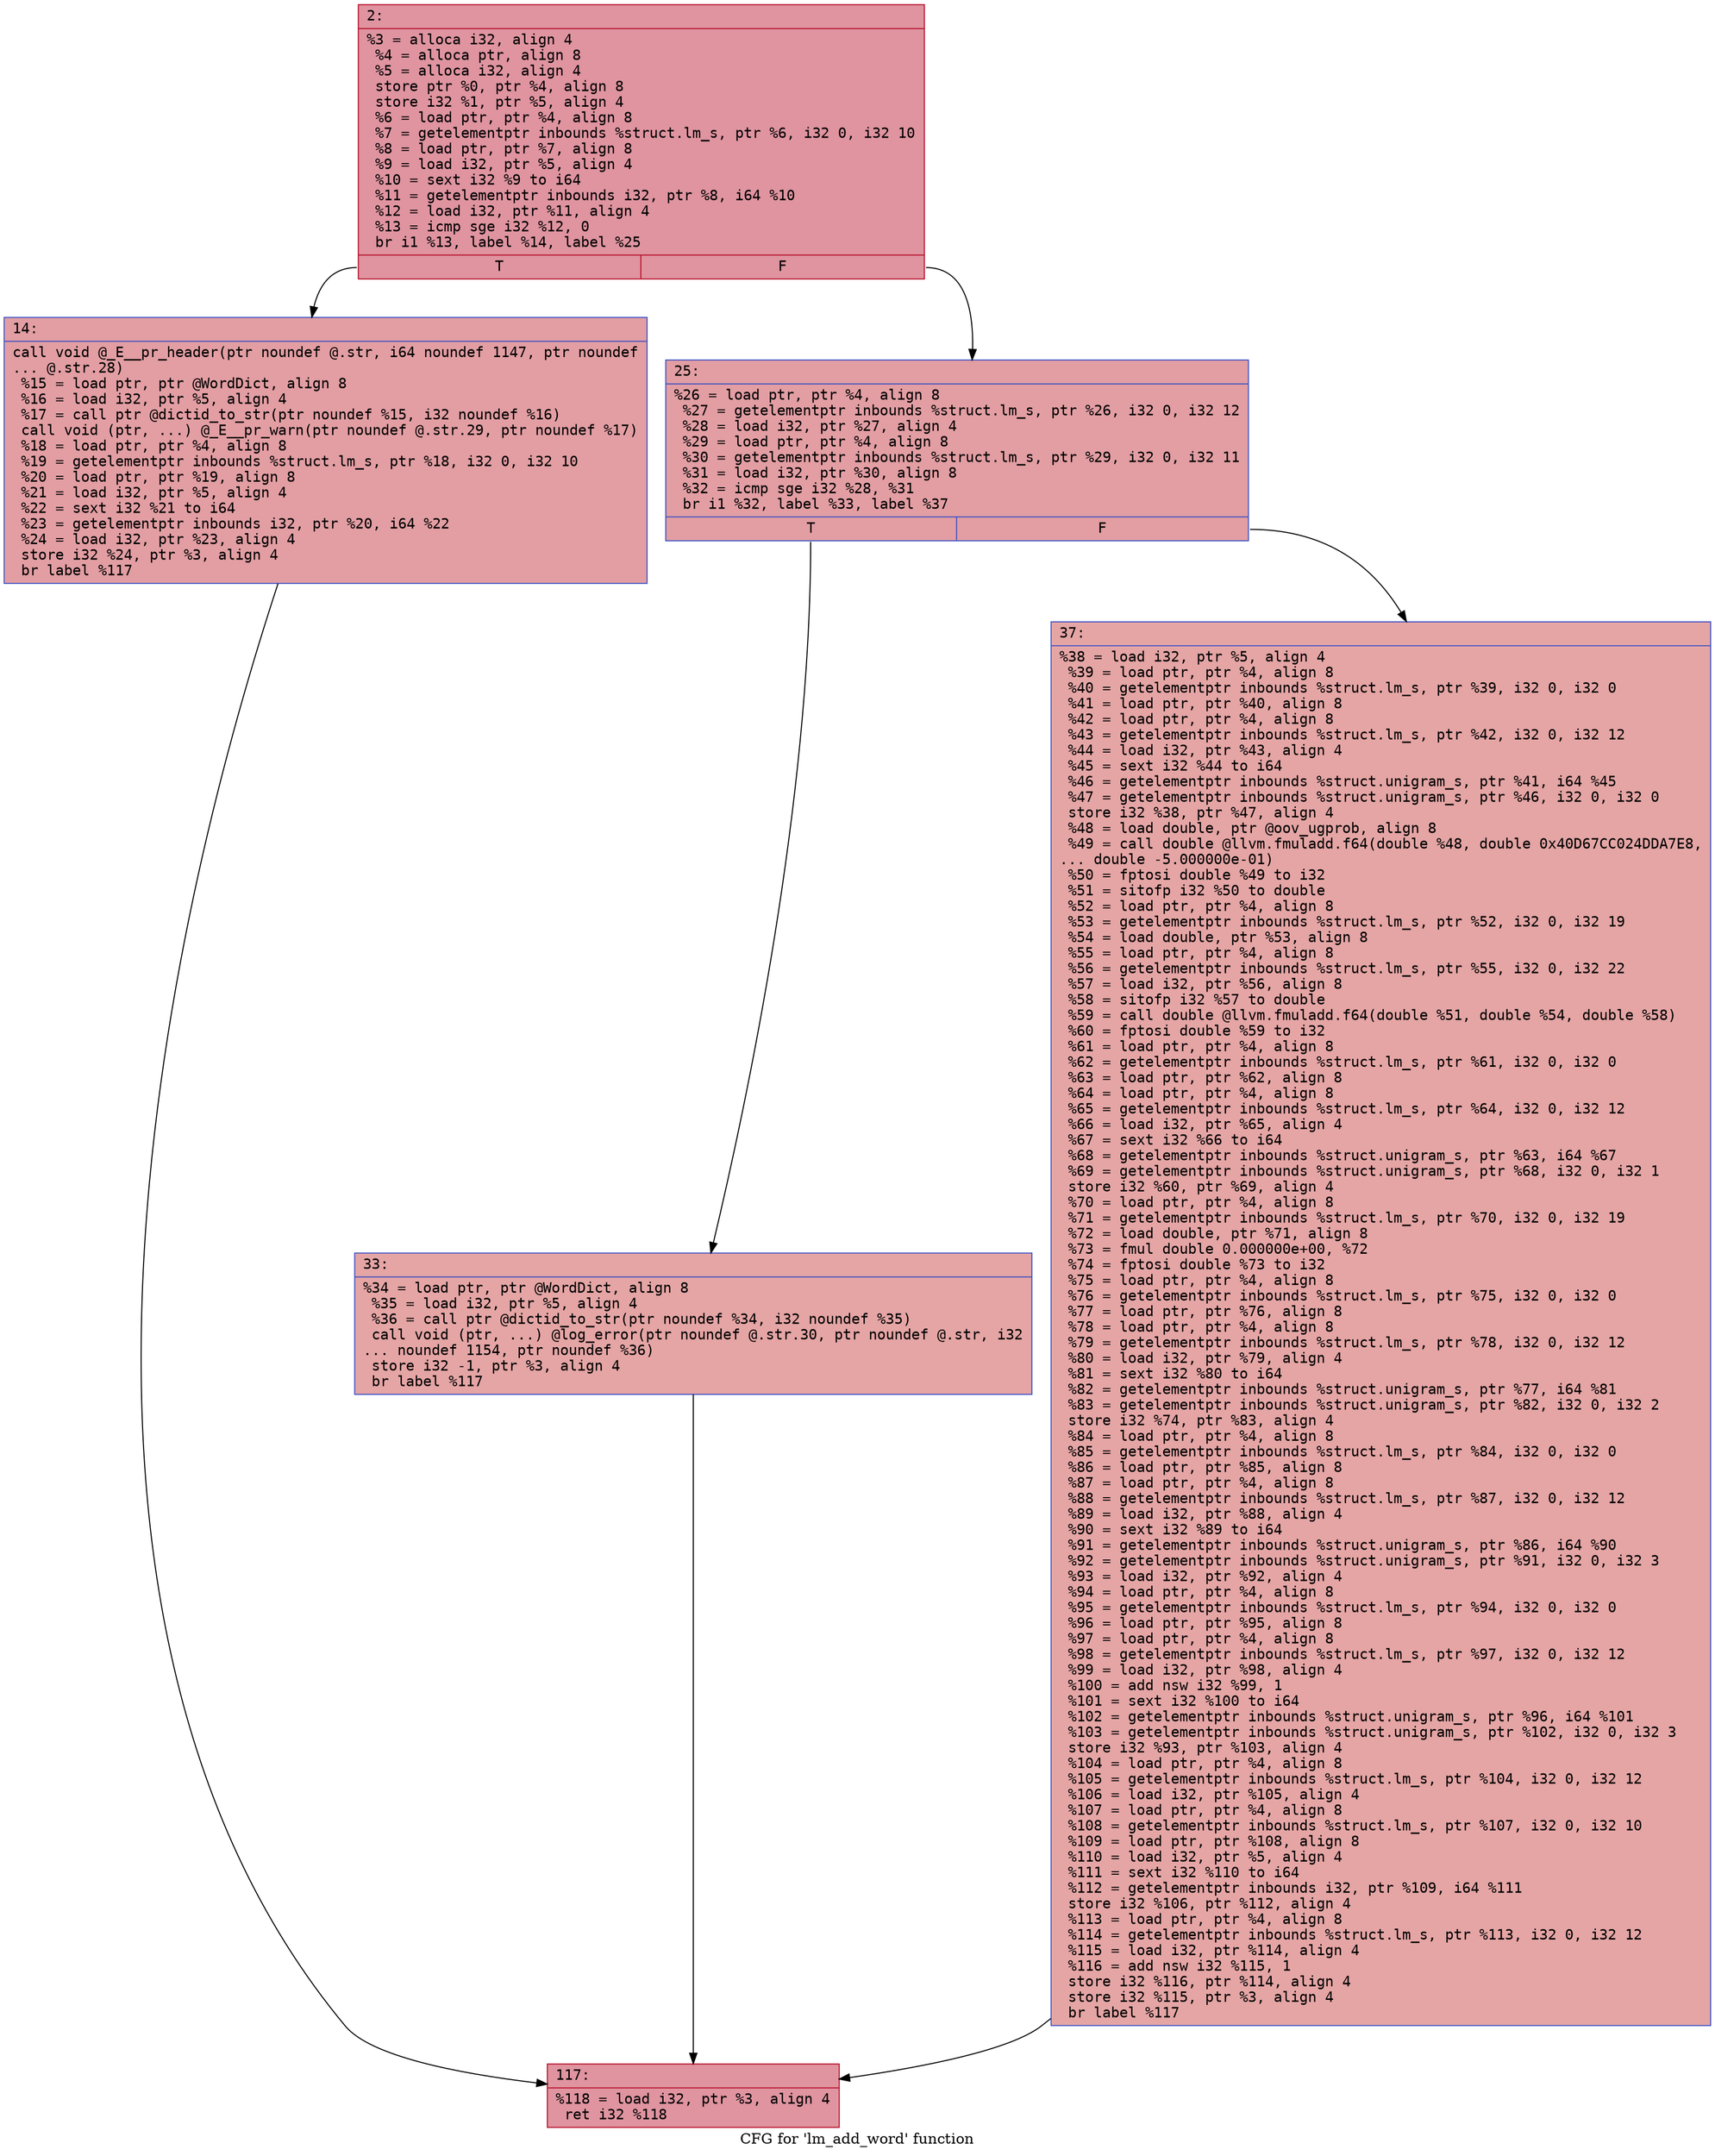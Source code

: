 digraph "CFG for 'lm_add_word' function" {
	label="CFG for 'lm_add_word' function";

	Node0x600002535e00 [shape=record,color="#b70d28ff", style=filled, fillcolor="#b70d2870" fontname="Courier",label="{2:\l|  %3 = alloca i32, align 4\l  %4 = alloca ptr, align 8\l  %5 = alloca i32, align 4\l  store ptr %0, ptr %4, align 8\l  store i32 %1, ptr %5, align 4\l  %6 = load ptr, ptr %4, align 8\l  %7 = getelementptr inbounds %struct.lm_s, ptr %6, i32 0, i32 10\l  %8 = load ptr, ptr %7, align 8\l  %9 = load i32, ptr %5, align 4\l  %10 = sext i32 %9 to i64\l  %11 = getelementptr inbounds i32, ptr %8, i64 %10\l  %12 = load i32, ptr %11, align 4\l  %13 = icmp sge i32 %12, 0\l  br i1 %13, label %14, label %25\l|{<s0>T|<s1>F}}"];
	Node0x600002535e00:s0 -> Node0x600002535e50[tooltip="2 -> 14\nProbability 50.00%" ];
	Node0x600002535e00:s1 -> Node0x600002535ea0[tooltip="2 -> 25\nProbability 50.00%" ];
	Node0x600002535e50 [shape=record,color="#3d50c3ff", style=filled, fillcolor="#be242e70" fontname="Courier",label="{14:\l|  call void @_E__pr_header(ptr noundef @.str, i64 noundef 1147, ptr noundef\l... @.str.28)\l  %15 = load ptr, ptr @WordDict, align 8\l  %16 = load i32, ptr %5, align 4\l  %17 = call ptr @dictid_to_str(ptr noundef %15, i32 noundef %16)\l  call void (ptr, ...) @_E__pr_warn(ptr noundef @.str.29, ptr noundef %17)\l  %18 = load ptr, ptr %4, align 8\l  %19 = getelementptr inbounds %struct.lm_s, ptr %18, i32 0, i32 10\l  %20 = load ptr, ptr %19, align 8\l  %21 = load i32, ptr %5, align 4\l  %22 = sext i32 %21 to i64\l  %23 = getelementptr inbounds i32, ptr %20, i64 %22\l  %24 = load i32, ptr %23, align 4\l  store i32 %24, ptr %3, align 4\l  br label %117\l}"];
	Node0x600002535e50 -> Node0x600002535f90[tooltip="14 -> 117\nProbability 100.00%" ];
	Node0x600002535ea0 [shape=record,color="#3d50c3ff", style=filled, fillcolor="#be242e70" fontname="Courier",label="{25:\l|  %26 = load ptr, ptr %4, align 8\l  %27 = getelementptr inbounds %struct.lm_s, ptr %26, i32 0, i32 12\l  %28 = load i32, ptr %27, align 4\l  %29 = load ptr, ptr %4, align 8\l  %30 = getelementptr inbounds %struct.lm_s, ptr %29, i32 0, i32 11\l  %31 = load i32, ptr %30, align 8\l  %32 = icmp sge i32 %28, %31\l  br i1 %32, label %33, label %37\l|{<s0>T|<s1>F}}"];
	Node0x600002535ea0:s0 -> Node0x600002535ef0[tooltip="25 -> 33\nProbability 50.00%" ];
	Node0x600002535ea0:s1 -> Node0x600002535f40[tooltip="25 -> 37\nProbability 50.00%" ];
	Node0x600002535ef0 [shape=record,color="#3d50c3ff", style=filled, fillcolor="#c5333470" fontname="Courier",label="{33:\l|  %34 = load ptr, ptr @WordDict, align 8\l  %35 = load i32, ptr %5, align 4\l  %36 = call ptr @dictid_to_str(ptr noundef %34, i32 noundef %35)\l  call void (ptr, ...) @log_error(ptr noundef @.str.30, ptr noundef @.str, i32\l... noundef 1154, ptr noundef %36)\l  store i32 -1, ptr %3, align 4\l  br label %117\l}"];
	Node0x600002535ef0 -> Node0x600002535f90[tooltip="33 -> 117\nProbability 100.00%" ];
	Node0x600002535f40 [shape=record,color="#3d50c3ff", style=filled, fillcolor="#c5333470" fontname="Courier",label="{37:\l|  %38 = load i32, ptr %5, align 4\l  %39 = load ptr, ptr %4, align 8\l  %40 = getelementptr inbounds %struct.lm_s, ptr %39, i32 0, i32 0\l  %41 = load ptr, ptr %40, align 8\l  %42 = load ptr, ptr %4, align 8\l  %43 = getelementptr inbounds %struct.lm_s, ptr %42, i32 0, i32 12\l  %44 = load i32, ptr %43, align 4\l  %45 = sext i32 %44 to i64\l  %46 = getelementptr inbounds %struct.unigram_s, ptr %41, i64 %45\l  %47 = getelementptr inbounds %struct.unigram_s, ptr %46, i32 0, i32 0\l  store i32 %38, ptr %47, align 4\l  %48 = load double, ptr @oov_ugprob, align 8\l  %49 = call double @llvm.fmuladd.f64(double %48, double 0x40D67CC024DDA7E8,\l... double -5.000000e-01)\l  %50 = fptosi double %49 to i32\l  %51 = sitofp i32 %50 to double\l  %52 = load ptr, ptr %4, align 8\l  %53 = getelementptr inbounds %struct.lm_s, ptr %52, i32 0, i32 19\l  %54 = load double, ptr %53, align 8\l  %55 = load ptr, ptr %4, align 8\l  %56 = getelementptr inbounds %struct.lm_s, ptr %55, i32 0, i32 22\l  %57 = load i32, ptr %56, align 8\l  %58 = sitofp i32 %57 to double\l  %59 = call double @llvm.fmuladd.f64(double %51, double %54, double %58)\l  %60 = fptosi double %59 to i32\l  %61 = load ptr, ptr %4, align 8\l  %62 = getelementptr inbounds %struct.lm_s, ptr %61, i32 0, i32 0\l  %63 = load ptr, ptr %62, align 8\l  %64 = load ptr, ptr %4, align 8\l  %65 = getelementptr inbounds %struct.lm_s, ptr %64, i32 0, i32 12\l  %66 = load i32, ptr %65, align 4\l  %67 = sext i32 %66 to i64\l  %68 = getelementptr inbounds %struct.unigram_s, ptr %63, i64 %67\l  %69 = getelementptr inbounds %struct.unigram_s, ptr %68, i32 0, i32 1\l  store i32 %60, ptr %69, align 4\l  %70 = load ptr, ptr %4, align 8\l  %71 = getelementptr inbounds %struct.lm_s, ptr %70, i32 0, i32 19\l  %72 = load double, ptr %71, align 8\l  %73 = fmul double 0.000000e+00, %72\l  %74 = fptosi double %73 to i32\l  %75 = load ptr, ptr %4, align 8\l  %76 = getelementptr inbounds %struct.lm_s, ptr %75, i32 0, i32 0\l  %77 = load ptr, ptr %76, align 8\l  %78 = load ptr, ptr %4, align 8\l  %79 = getelementptr inbounds %struct.lm_s, ptr %78, i32 0, i32 12\l  %80 = load i32, ptr %79, align 4\l  %81 = sext i32 %80 to i64\l  %82 = getelementptr inbounds %struct.unigram_s, ptr %77, i64 %81\l  %83 = getelementptr inbounds %struct.unigram_s, ptr %82, i32 0, i32 2\l  store i32 %74, ptr %83, align 4\l  %84 = load ptr, ptr %4, align 8\l  %85 = getelementptr inbounds %struct.lm_s, ptr %84, i32 0, i32 0\l  %86 = load ptr, ptr %85, align 8\l  %87 = load ptr, ptr %4, align 8\l  %88 = getelementptr inbounds %struct.lm_s, ptr %87, i32 0, i32 12\l  %89 = load i32, ptr %88, align 4\l  %90 = sext i32 %89 to i64\l  %91 = getelementptr inbounds %struct.unigram_s, ptr %86, i64 %90\l  %92 = getelementptr inbounds %struct.unigram_s, ptr %91, i32 0, i32 3\l  %93 = load i32, ptr %92, align 4\l  %94 = load ptr, ptr %4, align 8\l  %95 = getelementptr inbounds %struct.lm_s, ptr %94, i32 0, i32 0\l  %96 = load ptr, ptr %95, align 8\l  %97 = load ptr, ptr %4, align 8\l  %98 = getelementptr inbounds %struct.lm_s, ptr %97, i32 0, i32 12\l  %99 = load i32, ptr %98, align 4\l  %100 = add nsw i32 %99, 1\l  %101 = sext i32 %100 to i64\l  %102 = getelementptr inbounds %struct.unigram_s, ptr %96, i64 %101\l  %103 = getelementptr inbounds %struct.unigram_s, ptr %102, i32 0, i32 3\l  store i32 %93, ptr %103, align 4\l  %104 = load ptr, ptr %4, align 8\l  %105 = getelementptr inbounds %struct.lm_s, ptr %104, i32 0, i32 12\l  %106 = load i32, ptr %105, align 4\l  %107 = load ptr, ptr %4, align 8\l  %108 = getelementptr inbounds %struct.lm_s, ptr %107, i32 0, i32 10\l  %109 = load ptr, ptr %108, align 8\l  %110 = load i32, ptr %5, align 4\l  %111 = sext i32 %110 to i64\l  %112 = getelementptr inbounds i32, ptr %109, i64 %111\l  store i32 %106, ptr %112, align 4\l  %113 = load ptr, ptr %4, align 8\l  %114 = getelementptr inbounds %struct.lm_s, ptr %113, i32 0, i32 12\l  %115 = load i32, ptr %114, align 4\l  %116 = add nsw i32 %115, 1\l  store i32 %116, ptr %114, align 4\l  store i32 %115, ptr %3, align 4\l  br label %117\l}"];
	Node0x600002535f40 -> Node0x600002535f90[tooltip="37 -> 117\nProbability 100.00%" ];
	Node0x600002535f90 [shape=record,color="#b70d28ff", style=filled, fillcolor="#b70d2870" fontname="Courier",label="{117:\l|  %118 = load i32, ptr %3, align 4\l  ret i32 %118\l}"];
}

